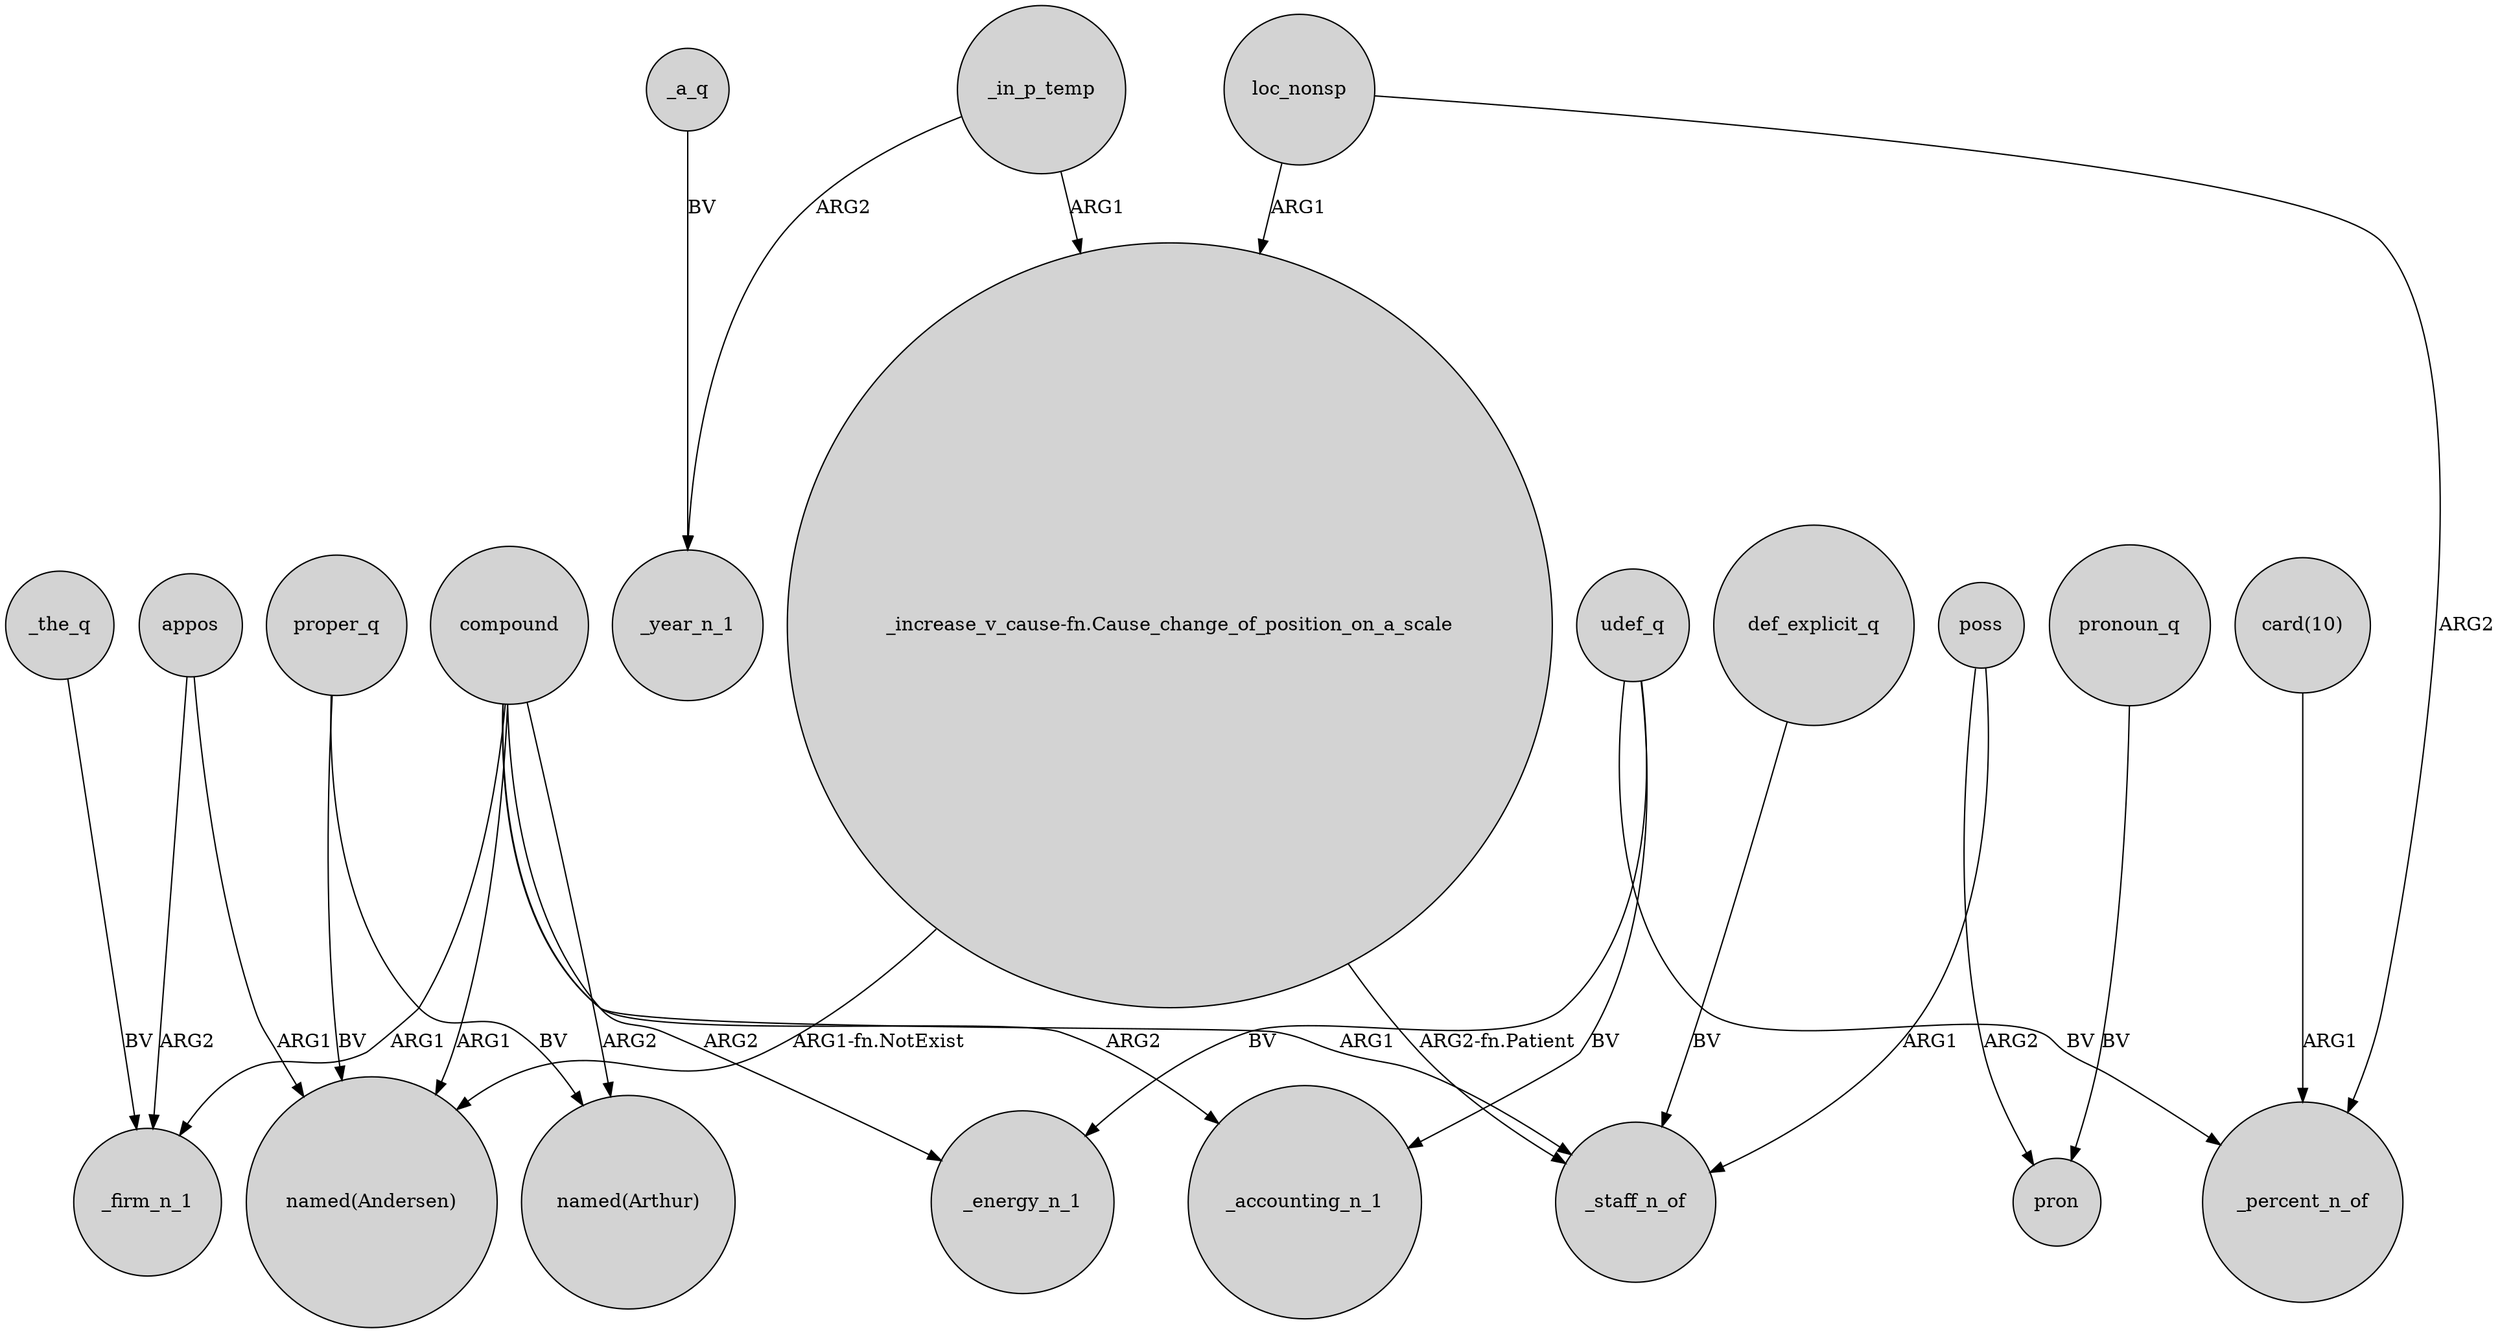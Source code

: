 digraph {
	node [shape=circle style=filled]
	udef_q -> _energy_n_1 [label=BV]
	poss -> pron [label=ARG2]
	appos -> _firm_n_1 [label=ARG2]
	_in_p_temp -> "_increase_v_cause-fn.Cause_change_of_position_on_a_scale" [label=ARG1]
	"_increase_v_cause-fn.Cause_change_of_position_on_a_scale" -> "named(Andersen)" [label="ARG1-fn.NotExist"]
	"_increase_v_cause-fn.Cause_change_of_position_on_a_scale" -> _staff_n_of [label="ARG2-fn.Patient"]
	proper_q -> "named(Andersen)" [label=BV]
	compound -> _energy_n_1 [label=ARG2]
	_in_p_temp -> _year_n_1 [label=ARG2]
	def_explicit_q -> _staff_n_of [label=BV]
	pronoun_q -> pron [label=BV]
	appos -> "named(Andersen)" [label=ARG1]
	"card(10)" -> _percent_n_of [label=ARG1]
	poss -> _staff_n_of [label=ARG1]
	loc_nonsp -> _percent_n_of [label=ARG2]
	compound -> _staff_n_of [label=ARG1]
	compound -> _firm_n_1 [label=ARG1]
	_the_q -> _firm_n_1 [label=BV]
	compound -> "named(Andersen)" [label=ARG1]
	_a_q -> _year_n_1 [label=BV]
	udef_q -> _percent_n_of [label=BV]
	compound -> "named(Arthur)" [label=ARG2]
	udef_q -> _accounting_n_1 [label=BV]
	loc_nonsp -> "_increase_v_cause-fn.Cause_change_of_position_on_a_scale" [label=ARG1]
	compound -> _accounting_n_1 [label=ARG2]
	proper_q -> "named(Arthur)" [label=BV]
}
